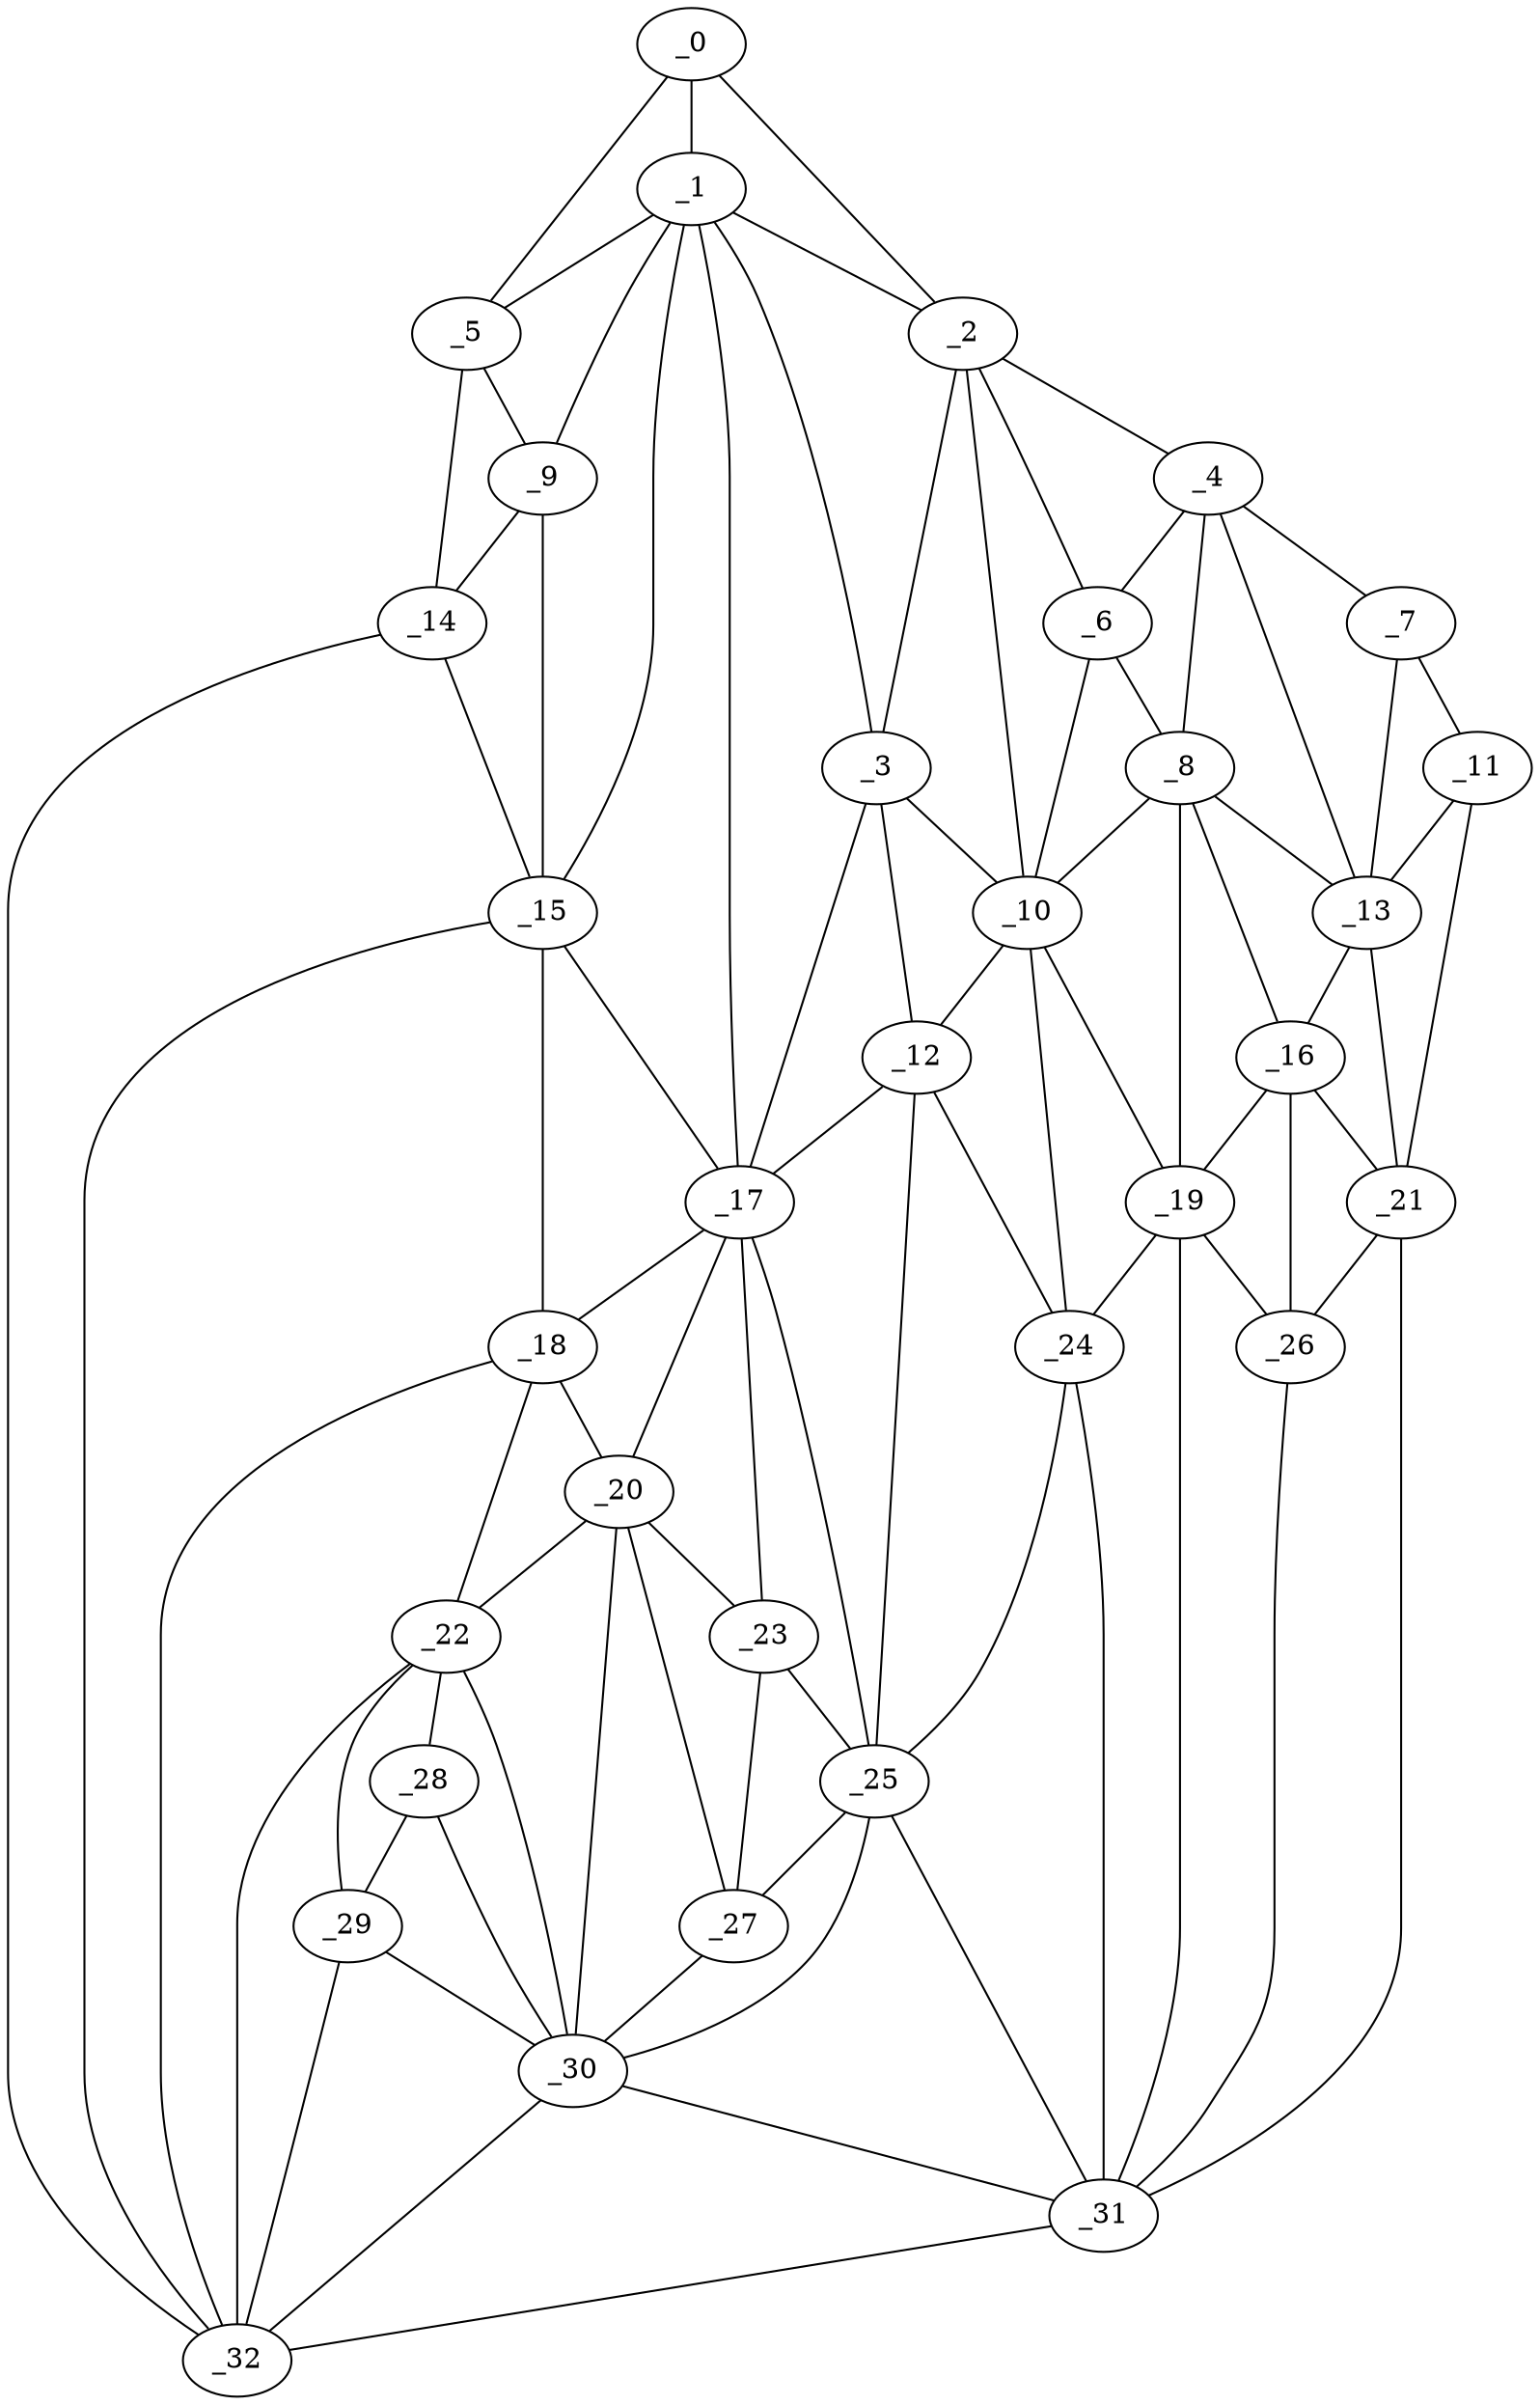 graph "obj93__135.gxl" {
	_0	 [x=38,
		y=7];
	_1	 [x=39,
		y=13];
	_0 -- _1	 [valence=2];
	_2	 [x=42,
		y=82];
	_0 -- _2	 [valence=1];
	_5	 [x=49,
		y=3];
	_0 -- _5	 [valence=1];
	_1 -- _2	 [valence=1];
	_3	 [x=44,
		y=72];
	_1 -- _3	 [valence=1];
	_1 -- _5	 [valence=2];
	_9	 [x=56,
		y=9];
	_1 -- _9	 [valence=1];
	_15	 [x=67,
		y=21];
	_1 -- _15	 [valence=2];
	_17	 [x=72,
		y=54];
	_1 -- _17	 [valence=2];
	_2 -- _3	 [valence=2];
	_4	 [x=46,
		y=104];
	_2 -- _4	 [valence=1];
	_6	 [x=49,
		y=93];
	_2 -- _6	 [valence=1];
	_10	 [x=58,
		y=80];
	_2 -- _10	 [valence=1];
	_3 -- _10	 [valence=2];
	_12	 [x=63,
		y=69];
	_3 -- _12	 [valence=2];
	_3 -- _17	 [valence=2];
	_4 -- _6	 [valence=2];
	_7	 [x=52,
		y=116];
	_4 -- _7	 [valence=1];
	_8	 [x=54,
		y=98];
	_4 -- _8	 [valence=2];
	_13	 [x=63,
		y=109];
	_4 -- _13	 [valence=1];
	_5 -- _9	 [valence=2];
	_14	 [x=67,
		y=6];
	_5 -- _14	 [valence=1];
	_6 -- _8	 [valence=1];
	_6 -- _10	 [valence=2];
	_11	 [x=59,
		y=121];
	_7 -- _11	 [valence=1];
	_7 -- _13	 [valence=2];
	_8 -- _10	 [valence=2];
	_8 -- _13	 [valence=1];
	_16	 [x=70,
		y=103];
	_8 -- _16	 [valence=2];
	_19	 [x=75,
		y=92];
	_8 -- _19	 [valence=2];
	_9 -- _14	 [valence=1];
	_9 -- _15	 [valence=2];
	_10 -- _12	 [valence=1];
	_10 -- _19	 [valence=1];
	_24	 [x=82,
		y=77];
	_10 -- _24	 [valence=2];
	_11 -- _13	 [valence=1];
	_21	 [x=80,
		y=119];
	_11 -- _21	 [valence=1];
	_12 -- _17	 [valence=2];
	_12 -- _24	 [valence=2];
	_25	 [x=87,
		y=62];
	_12 -- _25	 [valence=2];
	_13 -- _16	 [valence=2];
	_13 -- _21	 [valence=1];
	_14 -- _15	 [valence=2];
	_32	 [x=94,
		y=14];
	_14 -- _32	 [valence=1];
	_15 -- _17	 [valence=1];
	_18	 [x=73,
		y=28];
	_15 -- _18	 [valence=1];
	_15 -- _32	 [valence=2];
	_16 -- _19	 [valence=2];
	_16 -- _21	 [valence=2];
	_26	 [x=88,
		y=109];
	_16 -- _26	 [valence=1];
	_17 -- _18	 [valence=2];
	_20	 [x=80,
		y=45];
	_17 -- _20	 [valence=2];
	_23	 [x=82,
		y=55];
	_17 -- _23	 [valence=1];
	_17 -- _25	 [valence=2];
	_18 -- _20	 [valence=1];
	_22	 [x=81,
		y=30];
	_18 -- _22	 [valence=1];
	_18 -- _32	 [valence=2];
	_19 -- _24	 [valence=2];
	_19 -- _26	 [valence=2];
	_31	 [x=93,
		y=108];
	_19 -- _31	 [valence=1];
	_20 -- _22	 [valence=2];
	_20 -- _23	 [valence=1];
	_27	 [x=89,
		y=51];
	_20 -- _27	 [valence=2];
	_30	 [x=93,
		y=39];
	_20 -- _30	 [valence=2];
	_21 -- _26	 [valence=2];
	_21 -- _31	 [valence=1];
	_28	 [x=90,
		y=29];
	_22 -- _28	 [valence=1];
	_29	 [x=91,
		y=25];
	_22 -- _29	 [valence=2];
	_22 -- _30	 [valence=2];
	_22 -- _32	 [valence=2];
	_23 -- _25	 [valence=2];
	_23 -- _27	 [valence=2];
	_24 -- _25	 [valence=1];
	_24 -- _31	 [valence=2];
	_25 -- _27	 [valence=1];
	_25 -- _30	 [valence=1];
	_25 -- _31	 [valence=2];
	_26 -- _31	 [valence=1];
	_27 -- _30	 [valence=1];
	_28 -- _29	 [valence=2];
	_28 -- _30	 [valence=2];
	_29 -- _30	 [valence=1];
	_29 -- _32	 [valence=1];
	_30 -- _31	 [valence=2];
	_30 -- _32	 [valence=1];
	_31 -- _32	 [valence=1];
}
